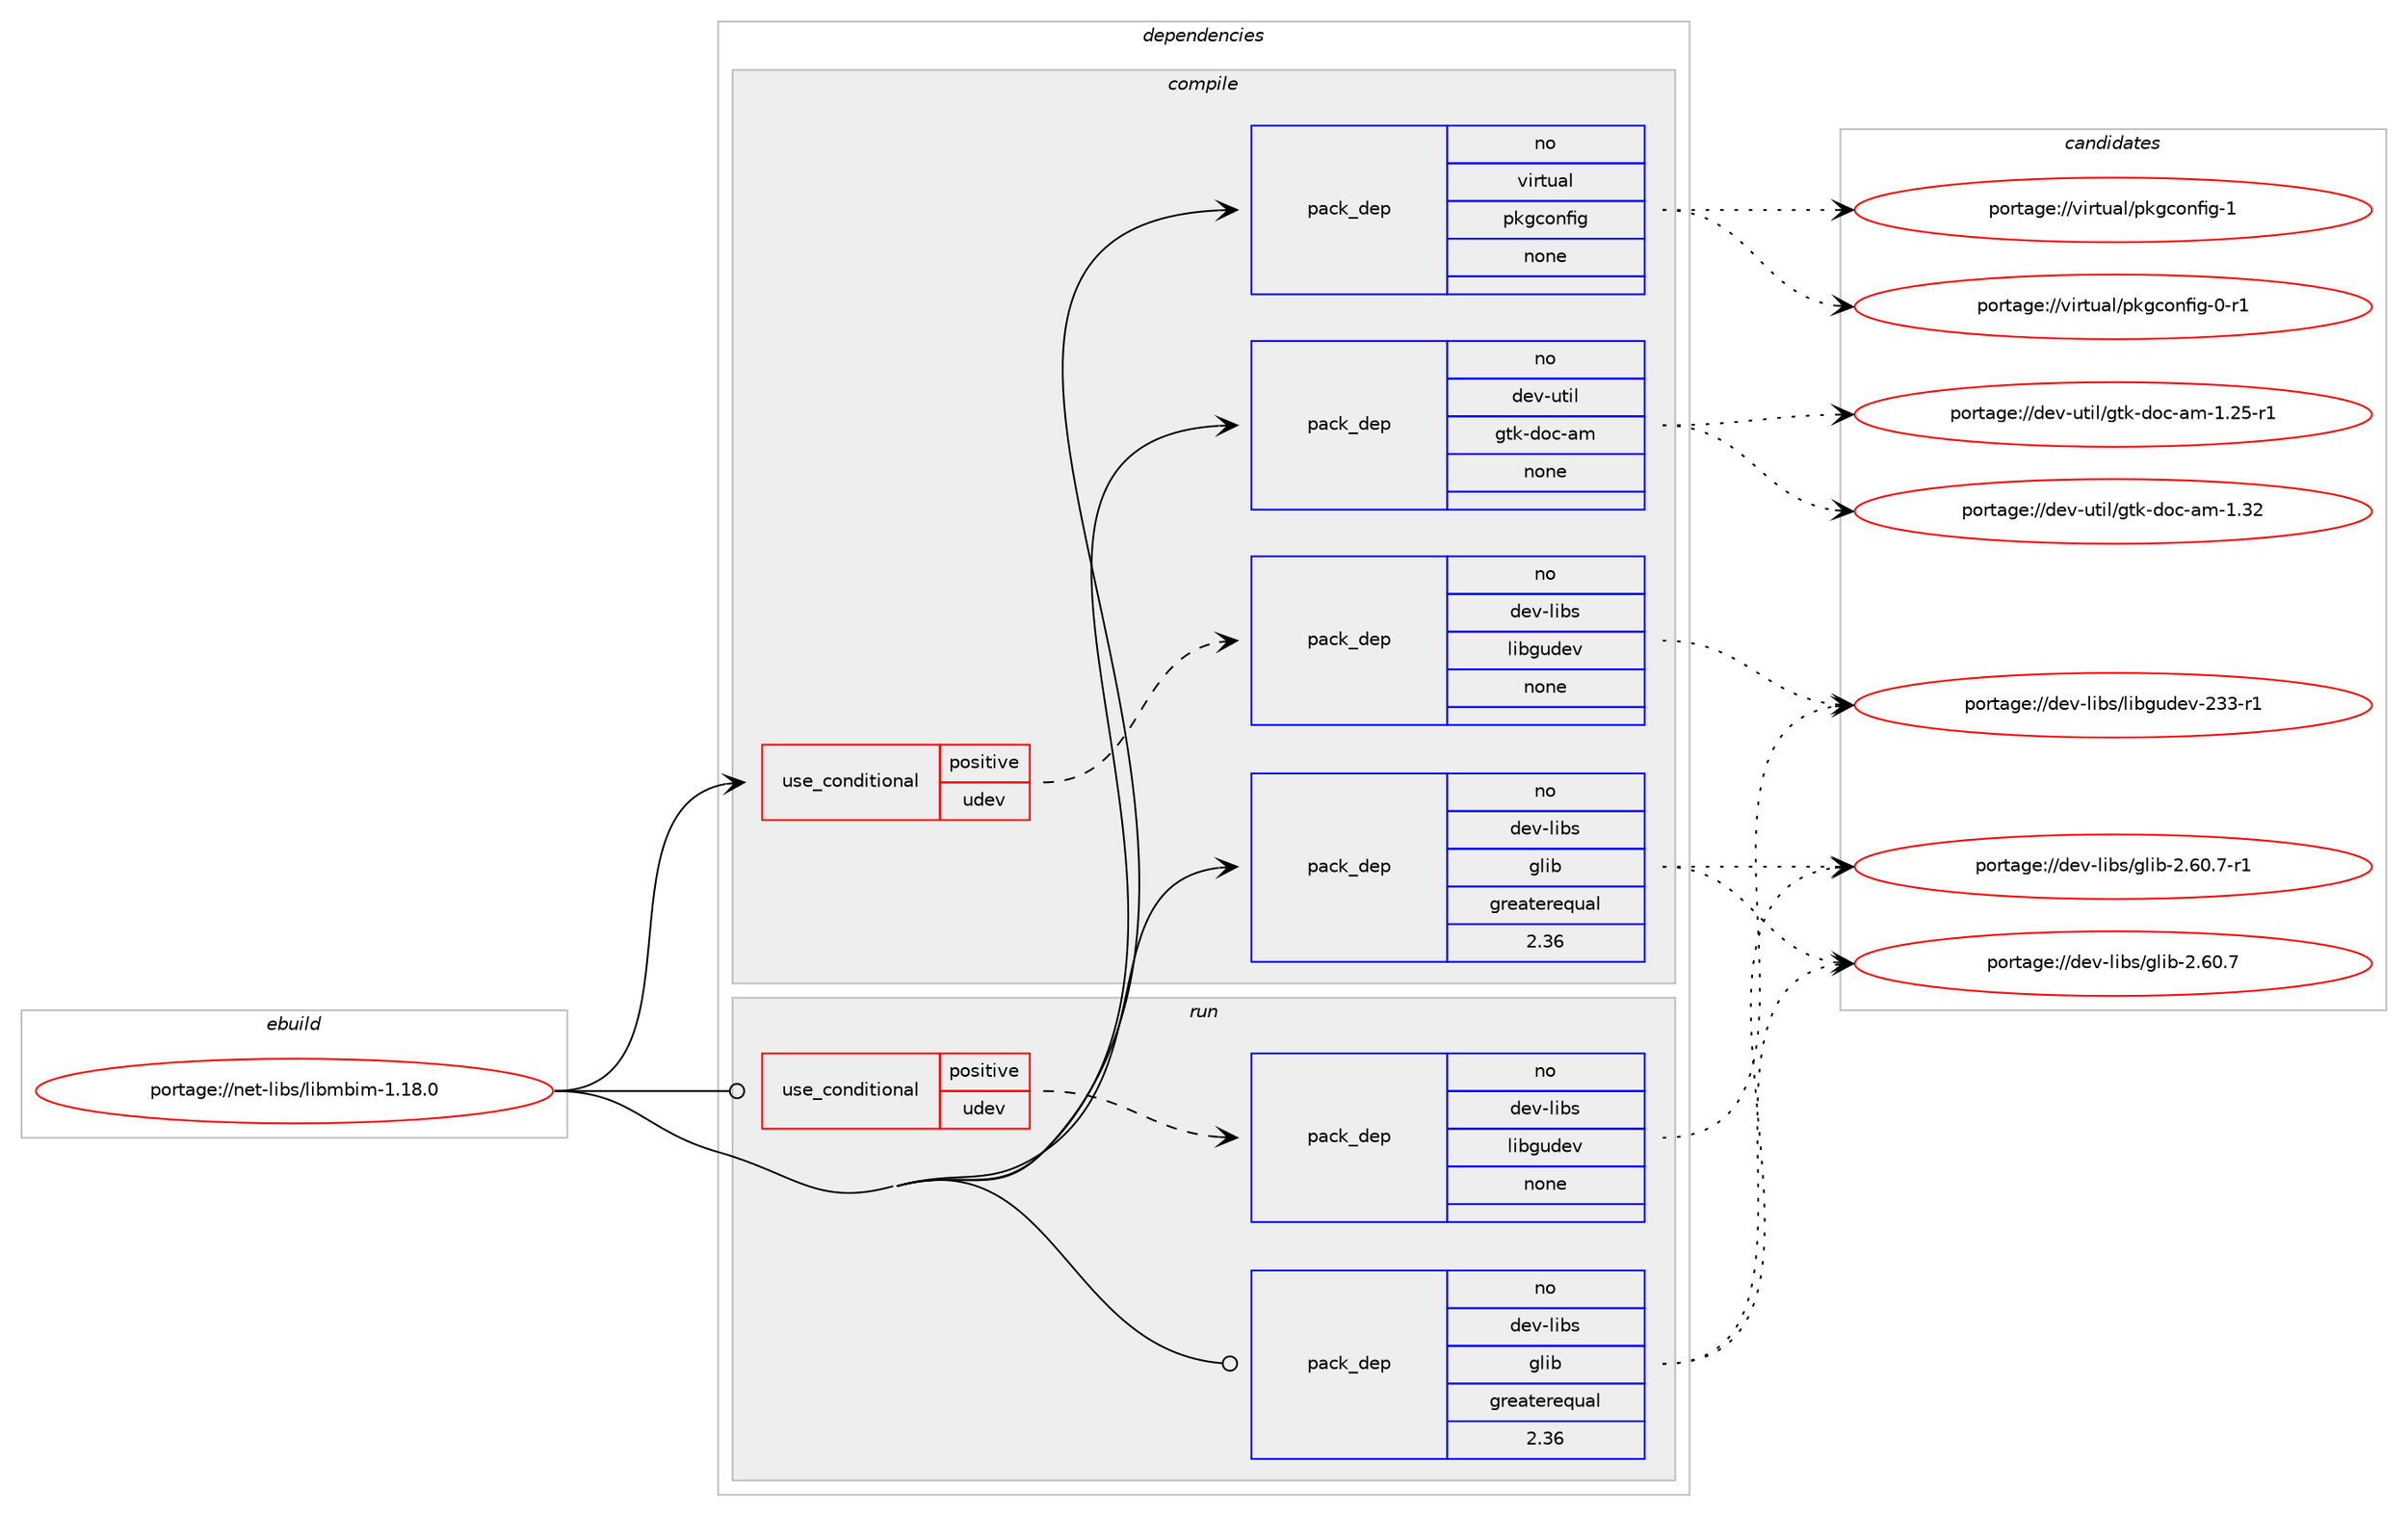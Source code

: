 digraph prolog {

# *************
# Graph options
# *************

newrank=true;
concentrate=true;
compound=true;
graph [rankdir=LR,fontname=Helvetica,fontsize=10,ranksep=1.5];#, ranksep=2.5, nodesep=0.2];
edge  [arrowhead=vee];
node  [fontname=Helvetica,fontsize=10];

# **********
# The ebuild
# **********

subgraph cluster_leftcol {
color=gray;
rank=same;
label=<<i>ebuild</i>>;
id [label="portage://net-libs/libmbim-1.18.0", color=red, width=4, href="../net-libs/libmbim-1.18.0.svg"];
}

# ****************
# The dependencies
# ****************

subgraph cluster_midcol {
color=gray;
label=<<i>dependencies</i>>;
subgraph cluster_compile {
fillcolor="#eeeeee";
style=filled;
label=<<i>compile</i>>;
subgraph cond29517 {
dependency137230 [label=<<TABLE BORDER="0" CELLBORDER="1" CELLSPACING="0" CELLPADDING="4"><TR><TD ROWSPAN="3" CELLPADDING="10">use_conditional</TD></TR><TR><TD>positive</TD></TR><TR><TD>udev</TD></TR></TABLE>>, shape=none, color=red];
subgraph pack105432 {
dependency137231 [label=<<TABLE BORDER="0" CELLBORDER="1" CELLSPACING="0" CELLPADDING="4" WIDTH="220"><TR><TD ROWSPAN="6" CELLPADDING="30">pack_dep</TD></TR><TR><TD WIDTH="110">no</TD></TR><TR><TD>dev-libs</TD></TR><TR><TD>libgudev</TD></TR><TR><TD>none</TD></TR><TR><TD></TD></TR></TABLE>>, shape=none, color=blue];
}
dependency137230:e -> dependency137231:w [weight=20,style="dashed",arrowhead="vee"];
}
id:e -> dependency137230:w [weight=20,style="solid",arrowhead="vee"];
subgraph pack105433 {
dependency137232 [label=<<TABLE BORDER="0" CELLBORDER="1" CELLSPACING="0" CELLPADDING="4" WIDTH="220"><TR><TD ROWSPAN="6" CELLPADDING="30">pack_dep</TD></TR><TR><TD WIDTH="110">no</TD></TR><TR><TD>dev-libs</TD></TR><TR><TD>glib</TD></TR><TR><TD>greaterequal</TD></TR><TR><TD>2.36</TD></TR></TABLE>>, shape=none, color=blue];
}
id:e -> dependency137232:w [weight=20,style="solid",arrowhead="vee"];
subgraph pack105434 {
dependency137233 [label=<<TABLE BORDER="0" CELLBORDER="1" CELLSPACING="0" CELLPADDING="4" WIDTH="220"><TR><TD ROWSPAN="6" CELLPADDING="30">pack_dep</TD></TR><TR><TD WIDTH="110">no</TD></TR><TR><TD>dev-util</TD></TR><TR><TD>gtk-doc-am</TD></TR><TR><TD>none</TD></TR><TR><TD></TD></TR></TABLE>>, shape=none, color=blue];
}
id:e -> dependency137233:w [weight=20,style="solid",arrowhead="vee"];
subgraph pack105435 {
dependency137234 [label=<<TABLE BORDER="0" CELLBORDER="1" CELLSPACING="0" CELLPADDING="4" WIDTH="220"><TR><TD ROWSPAN="6" CELLPADDING="30">pack_dep</TD></TR><TR><TD WIDTH="110">no</TD></TR><TR><TD>virtual</TD></TR><TR><TD>pkgconfig</TD></TR><TR><TD>none</TD></TR><TR><TD></TD></TR></TABLE>>, shape=none, color=blue];
}
id:e -> dependency137234:w [weight=20,style="solid",arrowhead="vee"];
}
subgraph cluster_compileandrun {
fillcolor="#eeeeee";
style=filled;
label=<<i>compile and run</i>>;
}
subgraph cluster_run {
fillcolor="#eeeeee";
style=filled;
label=<<i>run</i>>;
subgraph cond29518 {
dependency137235 [label=<<TABLE BORDER="0" CELLBORDER="1" CELLSPACING="0" CELLPADDING="4"><TR><TD ROWSPAN="3" CELLPADDING="10">use_conditional</TD></TR><TR><TD>positive</TD></TR><TR><TD>udev</TD></TR></TABLE>>, shape=none, color=red];
subgraph pack105436 {
dependency137236 [label=<<TABLE BORDER="0" CELLBORDER="1" CELLSPACING="0" CELLPADDING="4" WIDTH="220"><TR><TD ROWSPAN="6" CELLPADDING="30">pack_dep</TD></TR><TR><TD WIDTH="110">no</TD></TR><TR><TD>dev-libs</TD></TR><TR><TD>libgudev</TD></TR><TR><TD>none</TD></TR><TR><TD></TD></TR></TABLE>>, shape=none, color=blue];
}
dependency137235:e -> dependency137236:w [weight=20,style="dashed",arrowhead="vee"];
}
id:e -> dependency137235:w [weight=20,style="solid",arrowhead="odot"];
subgraph pack105437 {
dependency137237 [label=<<TABLE BORDER="0" CELLBORDER="1" CELLSPACING="0" CELLPADDING="4" WIDTH="220"><TR><TD ROWSPAN="6" CELLPADDING="30">pack_dep</TD></TR><TR><TD WIDTH="110">no</TD></TR><TR><TD>dev-libs</TD></TR><TR><TD>glib</TD></TR><TR><TD>greaterequal</TD></TR><TR><TD>2.36</TD></TR></TABLE>>, shape=none, color=blue];
}
id:e -> dependency137237:w [weight=20,style="solid",arrowhead="odot"];
}
}

# **************
# The candidates
# **************

subgraph cluster_choices {
rank=same;
color=gray;
label=<<i>candidates</i>>;

subgraph choice105432 {
color=black;
nodesep=1;
choice10010111845108105981154710810598103117100101118455051514511449 [label="portage://dev-libs/libgudev-233-r1", color=red, width=4,href="../dev-libs/libgudev-233-r1.svg"];
dependency137231:e -> choice10010111845108105981154710810598103117100101118455051514511449:w [style=dotted,weight="100"];
}
subgraph choice105433 {
color=black;
nodesep=1;
choice10010111845108105981154710310810598455046544846554511449 [label="portage://dev-libs/glib-2.60.7-r1", color=red, width=4,href="../dev-libs/glib-2.60.7-r1.svg"];
choice1001011184510810598115471031081059845504654484655 [label="portage://dev-libs/glib-2.60.7", color=red, width=4,href="../dev-libs/glib-2.60.7.svg"];
dependency137232:e -> choice10010111845108105981154710310810598455046544846554511449:w [style=dotted,weight="100"];
dependency137232:e -> choice1001011184510810598115471031081059845504654484655:w [style=dotted,weight="100"];
}
subgraph choice105434 {
color=black;
nodesep=1;
choice1001011184511711610510847103116107451001119945971094549465150 [label="portage://dev-util/gtk-doc-am-1.32", color=red, width=4,href="../dev-util/gtk-doc-am-1.32.svg"];
choice10010111845117116105108471031161074510011199459710945494650534511449 [label="portage://dev-util/gtk-doc-am-1.25-r1", color=red, width=4,href="../dev-util/gtk-doc-am-1.25-r1.svg"];
dependency137233:e -> choice1001011184511711610510847103116107451001119945971094549465150:w [style=dotted,weight="100"];
dependency137233:e -> choice10010111845117116105108471031161074510011199459710945494650534511449:w [style=dotted,weight="100"];
}
subgraph choice105435 {
color=black;
nodesep=1;
choice1181051141161179710847112107103991111101021051034549 [label="portage://virtual/pkgconfig-1", color=red, width=4,href="../virtual/pkgconfig-1.svg"];
choice11810511411611797108471121071039911111010210510345484511449 [label="portage://virtual/pkgconfig-0-r1", color=red, width=4,href="../virtual/pkgconfig-0-r1.svg"];
dependency137234:e -> choice1181051141161179710847112107103991111101021051034549:w [style=dotted,weight="100"];
dependency137234:e -> choice11810511411611797108471121071039911111010210510345484511449:w [style=dotted,weight="100"];
}
subgraph choice105436 {
color=black;
nodesep=1;
choice10010111845108105981154710810598103117100101118455051514511449 [label="portage://dev-libs/libgudev-233-r1", color=red, width=4,href="../dev-libs/libgudev-233-r1.svg"];
dependency137236:e -> choice10010111845108105981154710810598103117100101118455051514511449:w [style=dotted,weight="100"];
}
subgraph choice105437 {
color=black;
nodesep=1;
choice10010111845108105981154710310810598455046544846554511449 [label="portage://dev-libs/glib-2.60.7-r1", color=red, width=4,href="../dev-libs/glib-2.60.7-r1.svg"];
choice1001011184510810598115471031081059845504654484655 [label="portage://dev-libs/glib-2.60.7", color=red, width=4,href="../dev-libs/glib-2.60.7.svg"];
dependency137237:e -> choice10010111845108105981154710310810598455046544846554511449:w [style=dotted,weight="100"];
dependency137237:e -> choice1001011184510810598115471031081059845504654484655:w [style=dotted,weight="100"];
}
}

}
